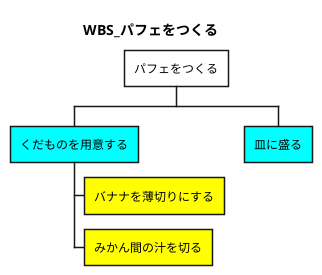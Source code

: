 @startwbs WBS_パフェをつくる
title WBS_パフェをつくる
 

+[#White] パフェをつくる
**[#Aqua] くだものを用意する
+++[#Yellow] バナナを薄切りにする
+++[#Yellow] みかん間の汁を切る

**[#Aqua] 皿に盛る


@endwbs
